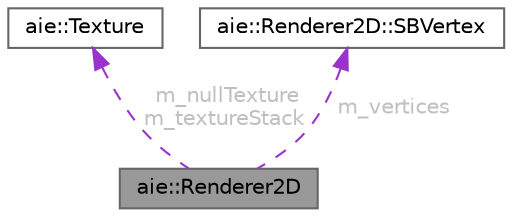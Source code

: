 digraph "aie::Renderer2D"
{
 // LATEX_PDF_SIZE
  bgcolor="transparent";
  edge [fontname=Helvetica,fontsize=10,labelfontname=Helvetica,labelfontsize=10];
  node [fontname=Helvetica,fontsize=10,shape=box,height=0.2,width=0.4];
  Node1 [id="Node000001",label="aie::Renderer2D",height=0.2,width=0.4,color="gray40", fillcolor="grey60", style="filled", fontcolor="black",tooltip=" "];
  Node2 -> Node1 [id="edge3_Node000001_Node000002",dir="back",color="darkorchid3",style="dashed",tooltip=" ",label=" m_nullTexture\nm_textureStack",fontcolor="grey" ];
  Node2 [id="Node000002",label="aie::Texture",height=0.2,width=0.4,color="gray40", fillcolor="white", style="filled",URL="$classaie_1_1_texture.html",tooltip=" "];
  Node3 -> Node1 [id="edge4_Node000001_Node000003",dir="back",color="darkorchid3",style="dashed",tooltip=" ",label=" m_vertices",fontcolor="grey" ];
  Node3 [id="Node000003",label="aie::Renderer2D::SBVertex",height=0.2,width=0.4,color="gray40", fillcolor="white", style="filled",URL="$structaie_1_1_renderer2_d_1_1_s_b_vertex.html",tooltip=" "];
}
